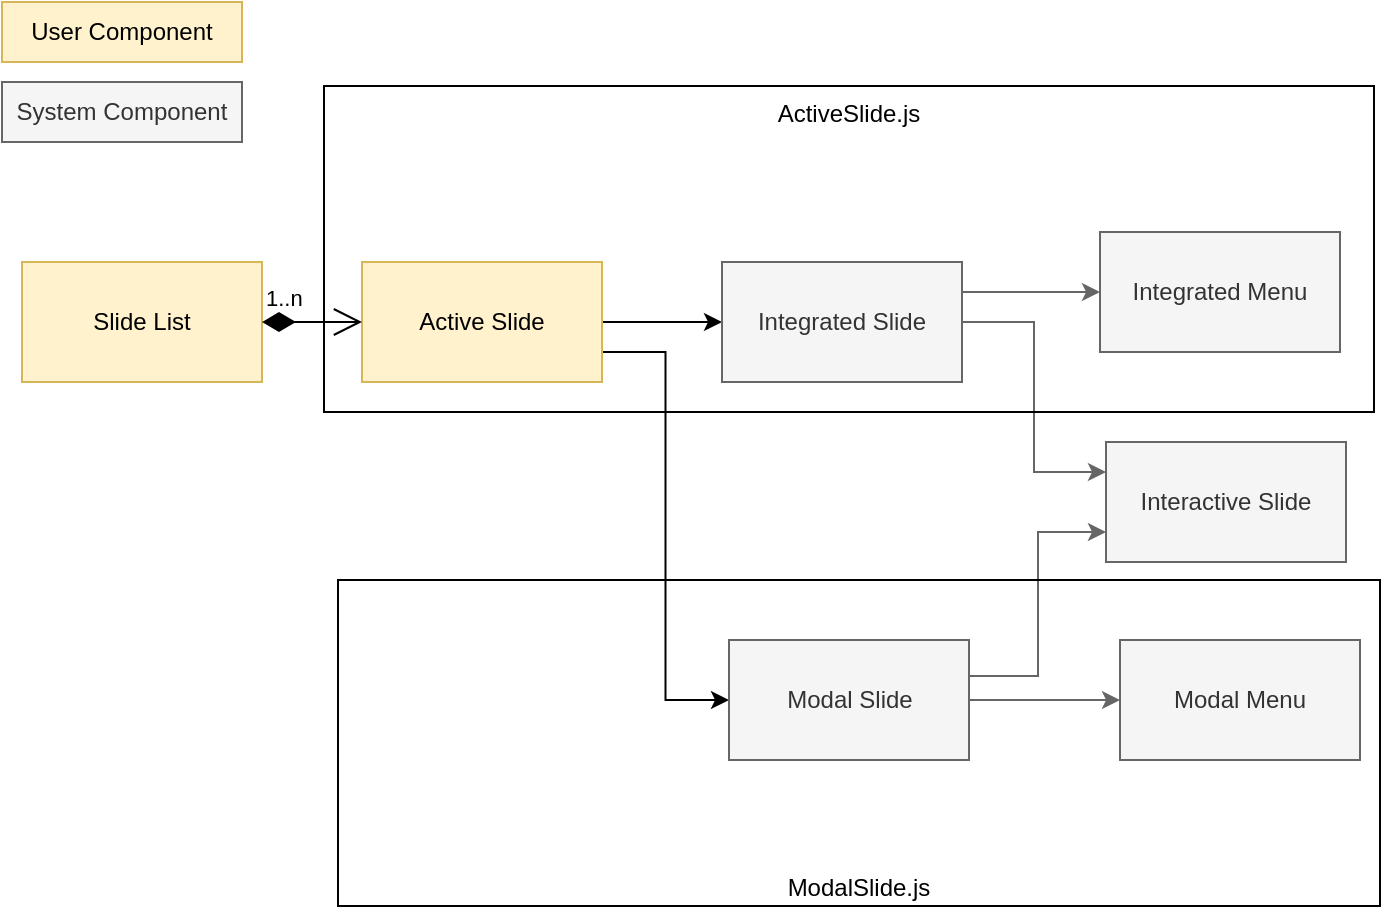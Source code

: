 <mxfile>
    <diagram id="l267sjhBJaUG5aCzY53v" name="Page-1">
        <mxGraphModel dx="851" dy="590" grid="0" gridSize="10" guides="1" tooltips="1" connect="1" arrows="1" fold="1" page="1" pageScale="1" pageWidth="827" pageHeight="1169" background="#ffffff" math="0" shadow="0">
            <root>
                <mxCell id="0"/>
                <mxCell id="1" parent="0"/>
                <mxCell id="gjPUnmgcmS56ATMzqNzC-2" value="Slide List" style="rounded=0;whiteSpace=wrap;html=1;fillColor=#fff2cc;strokeColor=#d6b656;fontColor=#000000;" parent="1" vertex="1">
                    <mxGeometry x="30" y="140" width="120" height="60" as="geometry"/>
                </mxCell>
                <mxCell id="gjPUnmgcmS56ATMzqNzC-14" style="edgeStyle=orthogonalEdgeStyle;rounded=0;orthogonalLoop=1;jettySize=auto;html=1;exitX=1;exitY=0.5;exitDx=0;exitDy=0;entryX=0;entryY=0.5;entryDx=0;entryDy=0;fontColor=#000000;strokeColor=#000000;" parent="1" source="gjPUnmgcmS56ATMzqNzC-3" target="gjPUnmgcmS56ATMzqNzC-11" edge="1">
                    <mxGeometry relative="1" as="geometry">
                        <Array as="points">
                            <mxPoint x="351" y="170"/>
                            <mxPoint x="351" y="170"/>
                        </Array>
                    </mxGeometry>
                </mxCell>
                <mxCell id="gjPUnmgcmS56ATMzqNzC-15" style="edgeStyle=orthogonalEdgeStyle;rounded=0;orthogonalLoop=1;jettySize=auto;html=1;exitX=1;exitY=0.75;exitDx=0;exitDy=0;entryX=0;entryY=0.5;entryDx=0;entryDy=0;fontColor=#000000;strokeColor=#000000;" parent="1" source="gjPUnmgcmS56ATMzqNzC-3" target="gjPUnmgcmS56ATMzqNzC-12" edge="1">
                    <mxGeometry relative="1" as="geometry"/>
                </mxCell>
                <mxCell id="gjPUnmgcmS56ATMzqNzC-3" value="Active Slide" style="rounded=0;whiteSpace=wrap;html=1;fillColor=#fff2cc;strokeColor=#d6b656;fontColor=#000000;" parent="1" vertex="1">
                    <mxGeometry x="200" y="140" width="120" height="60" as="geometry"/>
                </mxCell>
                <mxCell id="gjPUnmgcmS56ATMzqNzC-4" value="&lt;span style=&quot;background-color: rgb(255 , 255 , 255)&quot;&gt;1..n&lt;/span&gt;" style="endArrow=open;html=1;endSize=12;startArrow=diamondThin;startSize=14;startFill=1;edgeStyle=orthogonalEdgeStyle;align=left;verticalAlign=bottom;rounded=0;fontColor=#000000;strokeColor=#000000;" parent="1" source="gjPUnmgcmS56ATMzqNzC-2" target="gjPUnmgcmS56ATMzqNzC-3" edge="1">
                    <mxGeometry x="-1" y="3" relative="1" as="geometry">
                        <mxPoint x="240" y="470" as="sourcePoint"/>
                        <mxPoint x="400" y="470" as="targetPoint"/>
                    </mxGeometry>
                </mxCell>
                <mxCell id="gjPUnmgcmS56ATMzqNzC-5" value="Interactive Slide" style="rounded=0;whiteSpace=wrap;html=1;fontColor=#333333;fillColor=#f5f5f5;strokeColor=#666666;" parent="1" vertex="1">
                    <mxGeometry x="572" y="230" width="120" height="60" as="geometry"/>
                </mxCell>
                <mxCell id="gjPUnmgcmS56ATMzqNzC-9" value="Integrated Menu" style="rounded=0;whiteSpace=wrap;html=1;fontColor=#333333;fillColor=#f5f5f5;strokeColor=#666666;" parent="1" vertex="1">
                    <mxGeometry x="569" y="125" width="120" height="60" as="geometry"/>
                </mxCell>
                <mxCell id="gjPUnmgcmS56ATMzqNzC-16" style="edgeStyle=orthogonalEdgeStyle;rounded=0;orthogonalLoop=1;jettySize=auto;html=1;exitX=1;exitY=0.5;exitDx=0;exitDy=0;entryX=0;entryY=0.25;entryDx=0;entryDy=0;fontColor=#000000;fillColor=#f5f5f5;strokeColor=#666666;" parent="1" source="gjPUnmgcmS56ATMzqNzC-11" target="gjPUnmgcmS56ATMzqNzC-5" edge="1">
                    <mxGeometry relative="1" as="geometry"/>
                </mxCell>
                <mxCell id="gjPUnmgcmS56ATMzqNzC-18" style="edgeStyle=orthogonalEdgeStyle;rounded=0;orthogonalLoop=1;jettySize=auto;html=1;exitX=1;exitY=0.25;exitDx=0;exitDy=0;entryX=0;entryY=0.5;entryDx=0;entryDy=0;fontColor=#000000;fillColor=#f5f5f5;strokeColor=#666666;" parent="1" source="gjPUnmgcmS56ATMzqNzC-11" target="gjPUnmgcmS56ATMzqNzC-9" edge="1">
                    <mxGeometry relative="1" as="geometry"/>
                </mxCell>
                <mxCell id="gjPUnmgcmS56ATMzqNzC-11" value="Integrated Slide" style="rounded=0;whiteSpace=wrap;html=1;fontColor=#333333;fillColor=#f5f5f5;strokeColor=#666666;" parent="1" vertex="1">
                    <mxGeometry x="380" y="140" width="120" height="60" as="geometry"/>
                </mxCell>
                <mxCell id="gjPUnmgcmS56ATMzqNzC-17" style="edgeStyle=orthogonalEdgeStyle;rounded=0;orthogonalLoop=1;jettySize=auto;html=1;exitX=1;exitY=0.5;exitDx=0;exitDy=0;entryX=0;entryY=0.75;entryDx=0;entryDy=0;fontColor=#000000;fillColor=#f5f5f5;strokeColor=#666666;" parent="1" source="gjPUnmgcmS56ATMzqNzC-12" target="gjPUnmgcmS56ATMzqNzC-5" edge="1">
                    <mxGeometry relative="1" as="geometry">
                        <Array as="points">
                            <mxPoint x="504" y="347"/>
                            <mxPoint x="538" y="347"/>
                            <mxPoint x="538" y="275"/>
                        </Array>
                    </mxGeometry>
                </mxCell>
                <mxCell id="gjPUnmgcmS56ATMzqNzC-20" style="edgeStyle=orthogonalEdgeStyle;rounded=0;orthogonalLoop=1;jettySize=auto;html=1;exitX=1;exitY=0.75;exitDx=0;exitDy=0;entryX=0;entryY=0.5;entryDx=0;entryDy=0;fontColor=#000000;fillColor=#f5f5f5;strokeColor=#666666;" parent="1" source="gjPUnmgcmS56ATMzqNzC-12" target="gjPUnmgcmS56ATMzqNzC-19" edge="1">
                    <mxGeometry relative="1" as="geometry">
                        <Array as="points">
                            <mxPoint x="504" y="359"/>
                        </Array>
                    </mxGeometry>
                </mxCell>
                <mxCell id="gjPUnmgcmS56ATMzqNzC-12" value="Modal Slide" style="rounded=0;whiteSpace=wrap;html=1;fontColor=#333333;fillColor=#f5f5f5;strokeColor=#666666;" parent="1" vertex="1">
                    <mxGeometry x="383.5" y="329" width="120" height="60" as="geometry"/>
                </mxCell>
                <mxCell id="gjPUnmgcmS56ATMzqNzC-19" value="Modal Menu" style="rounded=0;whiteSpace=wrap;html=1;fontColor=#333333;fillColor=#f5f5f5;strokeColor=#666666;" parent="1" vertex="1">
                    <mxGeometry x="579" y="329" width="120" height="60" as="geometry"/>
                </mxCell>
                <mxCell id="gjPUnmgcmS56ATMzqNzC-21" value="User Component" style="rounded=0;whiteSpace=wrap;html=1;fillColor=#fff2cc;strokeColor=#d6b656;fontColor=#000000;" parent="1" vertex="1">
                    <mxGeometry x="20" y="10" width="120" height="30" as="geometry"/>
                </mxCell>
                <mxCell id="gjPUnmgcmS56ATMzqNzC-22" value="System Component" style="rounded=0;whiteSpace=wrap;html=1;fontColor=#333333;fillColor=#f5f5f5;strokeColor=#666666;" parent="1" vertex="1">
                    <mxGeometry x="20" y="50" width="120" height="30" as="geometry"/>
                </mxCell>
                <mxCell id="4" value="ActiveSlide.js" style="rounded=0;whiteSpace=wrap;html=1;fontColor=#000000;fillColor=none;strokeColor=#000000;verticalAlign=top;" vertex="1" parent="1">
                    <mxGeometry x="181" y="52" width="525" height="163" as="geometry"/>
                </mxCell>
                <mxCell id="5" value="ModalSlide.js" style="rounded=0;whiteSpace=wrap;html=1;fontColor=#000000;fillColor=none;strokeColor=#000000;verticalAlign=bottom;" vertex="1" parent="1">
                    <mxGeometry x="188" y="299" width="521" height="163" as="geometry"/>
                </mxCell>
            </root>
        </mxGraphModel>
    </diagram>
</mxfile>